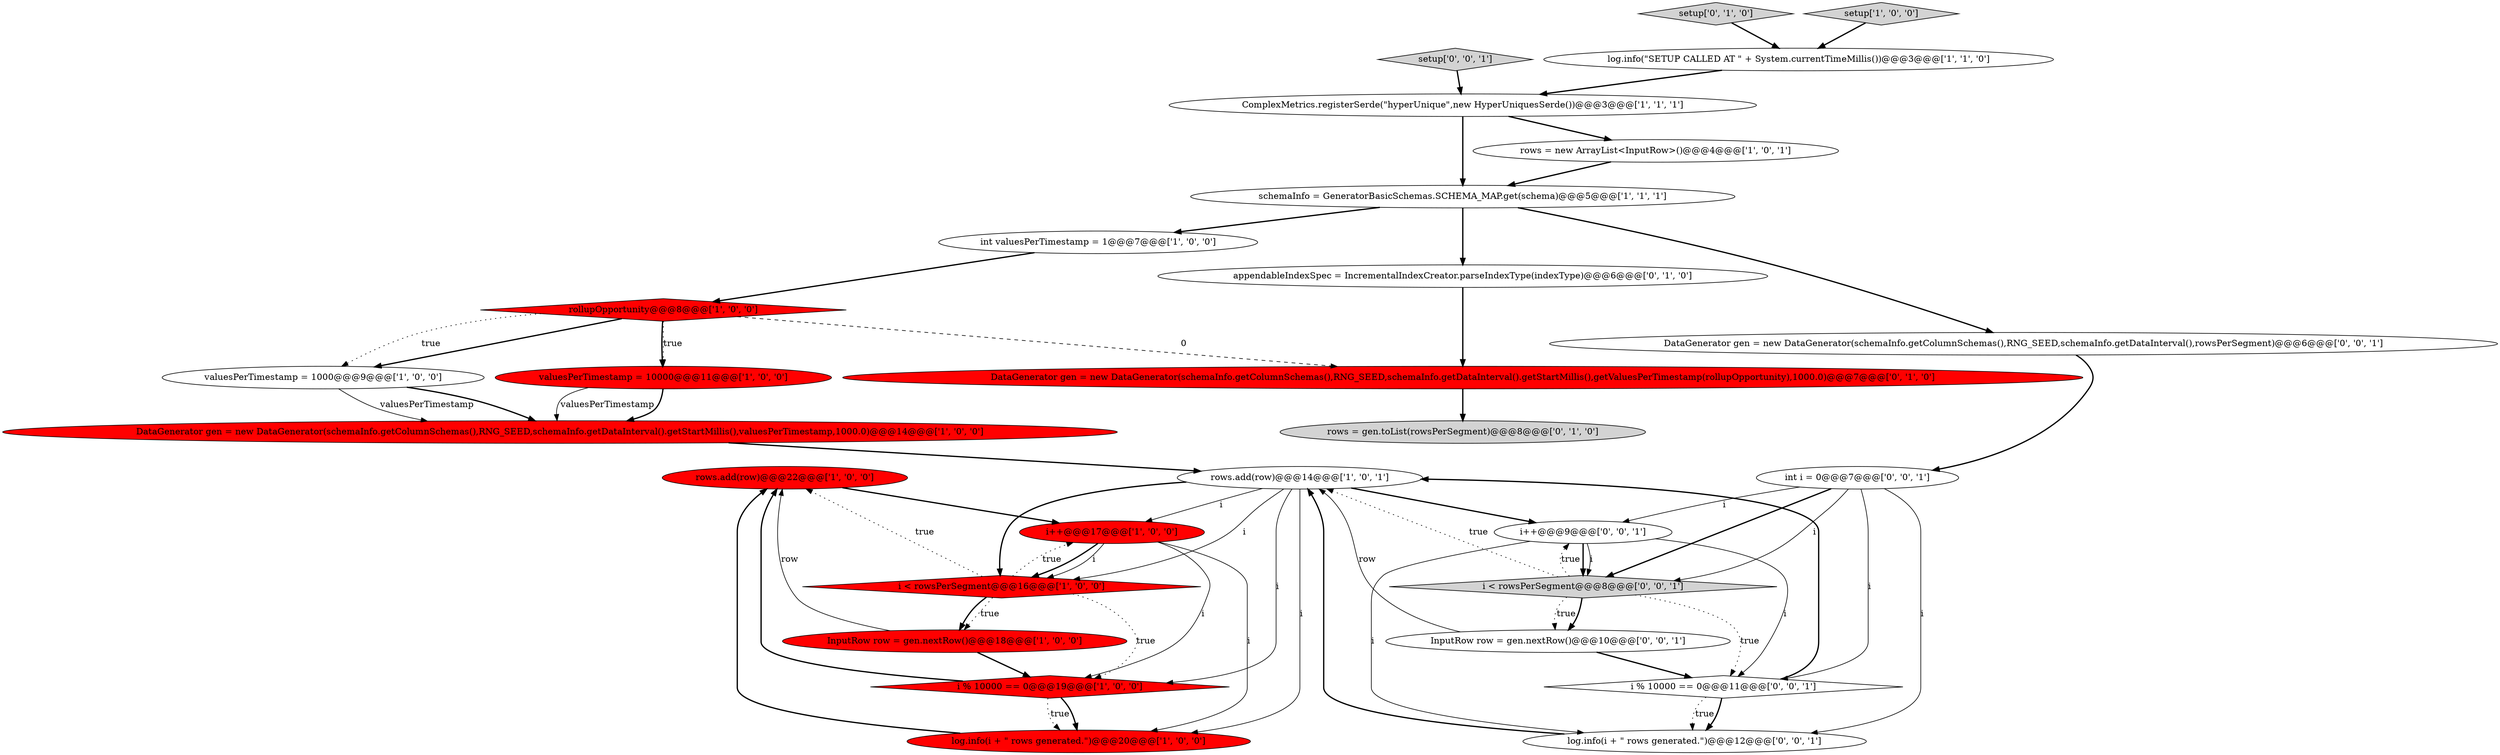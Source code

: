 digraph {
1 [style = filled, label = "rows.add(row)@@@22@@@['1', '0', '0']", fillcolor = red, shape = ellipse image = "AAA1AAABBB1BBB"];
26 [style = filled, label = "i % 10000 == 0@@@11@@@['0', '0', '1']", fillcolor = white, shape = diamond image = "AAA0AAABBB3BBB"];
18 [style = filled, label = "rows = gen.toList(rowsPerSegment)@@@8@@@['0', '1', '0']", fillcolor = lightgray, shape = ellipse image = "AAA0AAABBB2BBB"];
12 [style = filled, label = "schemaInfo = GeneratorBasicSchemas.SCHEMA_MAP.get(schema)@@@5@@@['1', '1', '1']", fillcolor = white, shape = ellipse image = "AAA0AAABBB1BBB"];
19 [style = filled, label = "appendableIndexSpec = IncrementalIndexCreator.parseIndexType(indexType)@@@6@@@['0', '1', '0']", fillcolor = white, shape = ellipse image = "AAA0AAABBB2BBB"];
2 [style = filled, label = "ComplexMetrics.registerSerde(\"hyperUnique\",new HyperUniquesSerde())@@@3@@@['1', '1', '1']", fillcolor = white, shape = ellipse image = "AAA0AAABBB1BBB"];
11 [style = filled, label = "log.info(i + \" rows generated.\")@@@20@@@['1', '0', '0']", fillcolor = red, shape = ellipse image = "AAA1AAABBB1BBB"];
16 [style = filled, label = "valuesPerTimestamp = 1000@@@9@@@['1', '0', '0']", fillcolor = white, shape = ellipse image = "AAA0AAABBB1BBB"];
17 [style = filled, label = "DataGenerator gen = new DataGenerator(schemaInfo.getColumnSchemas(),RNG_SEED,schemaInfo.getDataInterval().getStartMillis(),getValuesPerTimestamp(rollupOpportunity),1000.0)@@@7@@@['0', '1', '0']", fillcolor = red, shape = ellipse image = "AAA1AAABBB2BBB"];
5 [style = filled, label = "i % 10000 == 0@@@19@@@['1', '0', '0']", fillcolor = red, shape = diamond image = "AAA1AAABBB1BBB"];
23 [style = filled, label = "DataGenerator gen = new DataGenerator(schemaInfo.getColumnSchemas(),RNG_SEED,schemaInfo.getDataInterval(),rowsPerSegment)@@@6@@@['0', '0', '1']", fillcolor = white, shape = ellipse image = "AAA0AAABBB3BBB"];
8 [style = filled, label = "valuesPerTimestamp = 10000@@@11@@@['1', '0', '0']", fillcolor = red, shape = ellipse image = "AAA1AAABBB1BBB"];
24 [style = filled, label = "InputRow row = gen.nextRow()@@@10@@@['0', '0', '1']", fillcolor = white, shape = ellipse image = "AAA0AAABBB3BBB"];
25 [style = filled, label = "setup['0', '0', '1']", fillcolor = lightgray, shape = diamond image = "AAA0AAABBB3BBB"];
21 [style = filled, label = "i++@@@9@@@['0', '0', '1']", fillcolor = white, shape = ellipse image = "AAA0AAABBB3BBB"];
22 [style = filled, label = "int i = 0@@@7@@@['0', '0', '1']", fillcolor = white, shape = ellipse image = "AAA0AAABBB3BBB"];
14 [style = filled, label = "i++@@@17@@@['1', '0', '0']", fillcolor = red, shape = ellipse image = "AAA1AAABBB1BBB"];
7 [style = filled, label = "int valuesPerTimestamp = 1@@@7@@@['1', '0', '0']", fillcolor = white, shape = ellipse image = "AAA0AAABBB1BBB"];
13 [style = filled, label = "rows.add(row)@@@14@@@['1', '0', '1']", fillcolor = white, shape = ellipse image = "AAA0AAABBB1BBB"];
4 [style = filled, label = "InputRow row = gen.nextRow()@@@18@@@['1', '0', '0']", fillcolor = red, shape = ellipse image = "AAA1AAABBB1BBB"];
20 [style = filled, label = "setup['0', '1', '0']", fillcolor = lightgray, shape = diamond image = "AAA0AAABBB2BBB"];
15 [style = filled, label = "rows = new ArrayList<InputRow>()@@@4@@@['1', '0', '1']", fillcolor = white, shape = ellipse image = "AAA0AAABBB1BBB"];
10 [style = filled, label = "rollupOpportunity@@@8@@@['1', '0', '0']", fillcolor = red, shape = diamond image = "AAA1AAABBB1BBB"];
0 [style = filled, label = "setup['1', '0', '0']", fillcolor = lightgray, shape = diamond image = "AAA0AAABBB1BBB"];
3 [style = filled, label = "i < rowsPerSegment@@@16@@@['1', '0', '0']", fillcolor = red, shape = diamond image = "AAA1AAABBB1BBB"];
28 [style = filled, label = "log.info(i + \" rows generated.\")@@@12@@@['0', '0', '1']", fillcolor = white, shape = ellipse image = "AAA0AAABBB3BBB"];
27 [style = filled, label = "i < rowsPerSegment@@@8@@@['0', '0', '1']", fillcolor = lightgray, shape = diamond image = "AAA0AAABBB3BBB"];
6 [style = filled, label = "log.info(\"SETUP CALLED AT \" + System.currentTimeMillis())@@@3@@@['1', '1', '0']", fillcolor = white, shape = ellipse image = "AAA0AAABBB1BBB"];
9 [style = filled, label = "DataGenerator gen = new DataGenerator(schemaInfo.getColumnSchemas(),RNG_SEED,schemaInfo.getDataInterval().getStartMillis(),valuesPerTimestamp,1000.0)@@@14@@@['1', '0', '0']", fillcolor = red, shape = ellipse image = "AAA1AAABBB1BBB"];
14->3 [style = bold, label=""];
13->3 [style = solid, label="i"];
10->8 [style = dotted, label="true"];
14->5 [style = solid, label="i"];
4->1 [style = solid, label="row"];
21->27 [style = bold, label=""];
7->10 [style = bold, label=""];
11->1 [style = bold, label=""];
0->6 [style = bold, label=""];
27->26 [style = dotted, label="true"];
13->5 [style = solid, label="i"];
14->11 [style = solid, label="i"];
3->4 [style = dotted, label="true"];
28->13 [style = bold, label=""];
24->13 [style = solid, label="row"];
19->17 [style = bold, label=""];
20->6 [style = bold, label=""];
27->21 [style = dotted, label="true"];
27->24 [style = dotted, label="true"];
27->13 [style = dotted, label="true"];
8->9 [style = solid, label="valuesPerTimestamp"];
3->4 [style = bold, label=""];
14->3 [style = solid, label="i"];
25->2 [style = bold, label=""];
12->7 [style = bold, label=""];
26->13 [style = bold, label=""];
2->12 [style = bold, label=""];
3->14 [style = dotted, label="true"];
22->27 [style = solid, label="i"];
16->9 [style = solid, label="valuesPerTimestamp"];
6->2 [style = bold, label=""];
22->26 [style = solid, label="i"];
5->1 [style = bold, label=""];
24->26 [style = bold, label=""];
21->27 [style = solid, label="i"];
5->11 [style = dotted, label="true"];
3->5 [style = dotted, label="true"];
23->22 [style = bold, label=""];
13->11 [style = solid, label="i"];
10->16 [style = bold, label=""];
10->8 [style = bold, label=""];
13->3 [style = bold, label=""];
22->27 [style = bold, label=""];
21->26 [style = solid, label="i"];
26->28 [style = dotted, label="true"];
2->15 [style = bold, label=""];
8->9 [style = bold, label=""];
10->17 [style = dashed, label="0"];
1->14 [style = bold, label=""];
15->12 [style = bold, label=""];
5->11 [style = bold, label=""];
12->23 [style = bold, label=""];
27->24 [style = bold, label=""];
26->28 [style = bold, label=""];
13->14 [style = solid, label="i"];
22->28 [style = solid, label="i"];
12->19 [style = bold, label=""];
22->21 [style = solid, label="i"];
13->21 [style = bold, label=""];
21->28 [style = solid, label="i"];
10->16 [style = dotted, label="true"];
4->5 [style = bold, label=""];
3->1 [style = dotted, label="true"];
16->9 [style = bold, label=""];
17->18 [style = bold, label=""];
9->13 [style = bold, label=""];
}
